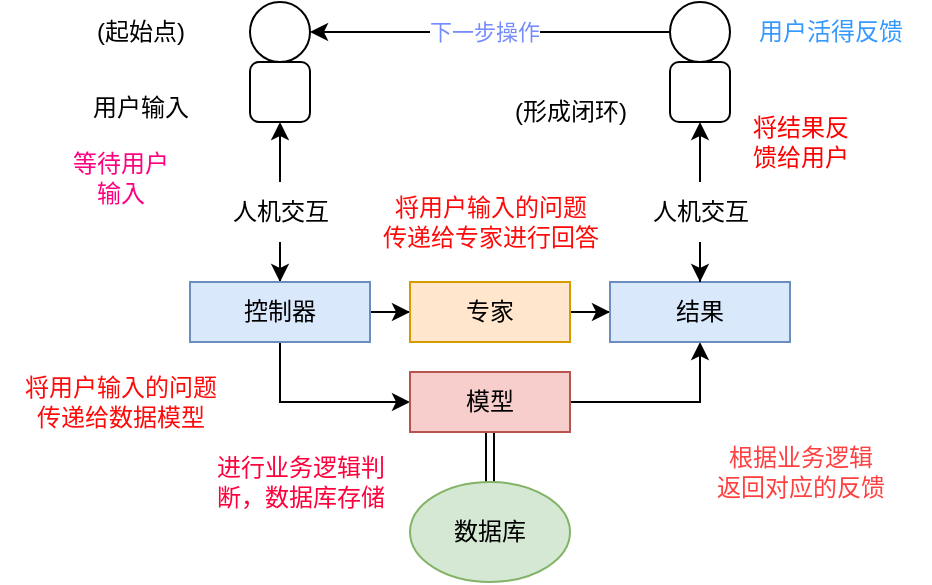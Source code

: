 <mxfile version="24.2.2" type="github">
  <diagram name="第 1 页" id="foCd5hTOZNPRTXriLvis">
    <mxGraphModel dx="724" dy="366" grid="1" gridSize="10" guides="1" tooltips="1" connect="1" arrows="1" fold="1" page="1" pageScale="1" pageWidth="827" pageHeight="1169" math="0" shadow="0">
      <root>
        <mxCell id="0" />
        <mxCell id="1" parent="0" />
        <mxCell id="3OqsS5qcGxlpsq9cNiix-2" value="" style="rounded=1;whiteSpace=wrap;html=1;" vertex="1" parent="1">
          <mxGeometry x="160" y="110" width="30" height="30" as="geometry" />
        </mxCell>
        <mxCell id="3OqsS5qcGxlpsq9cNiix-3" value="" style="ellipse;whiteSpace=wrap;html=1;aspect=fixed;" vertex="1" parent="1">
          <mxGeometry x="160" y="80" width="30" height="30" as="geometry" />
        </mxCell>
        <mxCell id="3OqsS5qcGxlpsq9cNiix-5" value="(起始点)" style="text;html=1;align=center;verticalAlign=middle;resizable=0;points=[];autosize=1;strokeColor=none;fillColor=none;" vertex="1" parent="1">
          <mxGeometry x="70" y="80" width="70" height="30" as="geometry" />
        </mxCell>
        <mxCell id="3OqsS5qcGxlpsq9cNiix-7" value="" style="edgeStyle=orthogonalEdgeStyle;rounded=0;orthogonalLoop=1;jettySize=auto;html=1;" edge="1" parent="1" source="3OqsS5qcGxlpsq9cNiix-6">
          <mxGeometry relative="1" as="geometry">
            <mxPoint x="175" y="140" as="targetPoint" />
          </mxGeometry>
        </mxCell>
        <mxCell id="3OqsS5qcGxlpsq9cNiix-12" value="" style="edgeStyle=orthogonalEdgeStyle;rounded=0;orthogonalLoop=1;jettySize=auto;html=1;" edge="1" parent="1" source="3OqsS5qcGxlpsq9cNiix-6" target="3OqsS5qcGxlpsq9cNiix-9">
          <mxGeometry relative="1" as="geometry" />
        </mxCell>
        <mxCell id="3OqsS5qcGxlpsq9cNiix-6" value="人机交互" style="text;html=1;align=center;verticalAlign=middle;resizable=0;points=[];autosize=1;strokeColor=none;fillColor=none;" vertex="1" parent="1">
          <mxGeometry x="140" y="170" width="70" height="30" as="geometry" />
        </mxCell>
        <mxCell id="3OqsS5qcGxlpsq9cNiix-17" value="" style="edgeStyle=orthogonalEdgeStyle;rounded=0;orthogonalLoop=1;jettySize=auto;html=1;" edge="1" parent="1" source="3OqsS5qcGxlpsq9cNiix-9" target="3OqsS5qcGxlpsq9cNiix-16">
          <mxGeometry relative="1" as="geometry">
            <Array as="points">
              <mxPoint x="175" y="280" />
            </Array>
          </mxGeometry>
        </mxCell>
        <mxCell id="3OqsS5qcGxlpsq9cNiix-20" value="" style="edgeStyle=orthogonalEdgeStyle;rounded=0;orthogonalLoop=1;jettySize=auto;html=1;" edge="1" parent="1" source="3OqsS5qcGxlpsq9cNiix-9" target="3OqsS5qcGxlpsq9cNiix-19">
          <mxGeometry relative="1" as="geometry" />
        </mxCell>
        <mxCell id="3OqsS5qcGxlpsq9cNiix-9" value="控制器" style="whiteSpace=wrap;html=1;fillColor=#dae8fc;strokeColor=#6c8ebf;" vertex="1" parent="1">
          <mxGeometry x="130" y="220" width="90" height="30" as="geometry" />
        </mxCell>
        <mxCell id="3OqsS5qcGxlpsq9cNiix-13" value="用户输入" style="text;html=1;align=center;verticalAlign=middle;resizable=0;points=[];autosize=1;strokeColor=none;fillColor=none;" vertex="1" parent="1">
          <mxGeometry x="70" y="118" width="70" height="30" as="geometry" />
        </mxCell>
        <mxCell id="3OqsS5qcGxlpsq9cNiix-14" value="&lt;font color=&quot;#ff0080&quot;&gt;等待用户&lt;/font&gt;&lt;div&gt;&lt;font color=&quot;#ff0080&quot;&gt;输入&lt;/font&gt;&lt;/div&gt;" style="text;html=1;align=center;verticalAlign=middle;resizable=0;points=[];autosize=1;strokeColor=none;fillColor=none;" vertex="1" parent="1">
          <mxGeometry x="60" y="148" width="70" height="40" as="geometry" />
        </mxCell>
        <mxCell id="3OqsS5qcGxlpsq9cNiix-15" value="&lt;font color=&quot;#ff0a0a&quot;&gt;将用户输入的问题&lt;/font&gt;&lt;div&gt;&lt;font color=&quot;#ff0a0a&quot;&gt;传递给数据模型&lt;/font&gt;&lt;/div&gt;" style="text;html=1;align=center;verticalAlign=middle;resizable=0;points=[];autosize=1;strokeColor=none;fillColor=none;" vertex="1" parent="1">
          <mxGeometry x="35" y="260" width="120" height="40" as="geometry" />
        </mxCell>
        <mxCell id="3OqsS5qcGxlpsq9cNiix-25" value="" style="rounded=0;orthogonalLoop=1;jettySize=auto;html=1;shape=link;" edge="1" parent="1" source="3OqsS5qcGxlpsq9cNiix-22" target="3OqsS5qcGxlpsq9cNiix-16">
          <mxGeometry relative="1" as="geometry" />
        </mxCell>
        <mxCell id="3OqsS5qcGxlpsq9cNiix-30" value="" style="edgeStyle=orthogonalEdgeStyle;rounded=0;orthogonalLoop=1;jettySize=auto;html=1;" edge="1" parent="1" source="3OqsS5qcGxlpsq9cNiix-16" target="3OqsS5qcGxlpsq9cNiix-28">
          <mxGeometry relative="1" as="geometry" />
        </mxCell>
        <mxCell id="3OqsS5qcGxlpsq9cNiix-16" value="模型" style="whiteSpace=wrap;html=1;fillColor=#f8cecc;strokeColor=#b85450;" vertex="1" parent="1">
          <mxGeometry x="240" y="265" width="80" height="30" as="geometry" />
        </mxCell>
        <mxCell id="3OqsS5qcGxlpsq9cNiix-29" value="" style="edgeStyle=orthogonalEdgeStyle;rounded=0;orthogonalLoop=1;jettySize=auto;html=1;" edge="1" parent="1" source="3OqsS5qcGxlpsq9cNiix-19" target="3OqsS5qcGxlpsq9cNiix-28">
          <mxGeometry relative="1" as="geometry" />
        </mxCell>
        <mxCell id="3OqsS5qcGxlpsq9cNiix-19" value="专家" style="whiteSpace=wrap;html=1;fillColor=#ffe6cc;strokeColor=#d79b00;" vertex="1" parent="1">
          <mxGeometry x="240" y="220" width="80" height="30" as="geometry" />
        </mxCell>
        <mxCell id="3OqsS5qcGxlpsq9cNiix-21" value="&lt;font color=&quot;#ff0a0a&quot;&gt;将用户输入的问题&lt;/font&gt;&lt;div&gt;&lt;font color=&quot;#ff0a0a&quot;&gt;传递给专家进行回答&lt;/font&gt;&lt;/div&gt;" style="text;html=1;align=center;verticalAlign=middle;resizable=0;points=[];autosize=1;strokeColor=none;fillColor=none;" vertex="1" parent="1">
          <mxGeometry x="215" y="170" width="130" height="40" as="geometry" />
        </mxCell>
        <mxCell id="3OqsS5qcGxlpsq9cNiix-22" value="数据库" style="ellipse;whiteSpace=wrap;html=1;fillColor=#d5e8d4;strokeColor=#82b366;" vertex="1" parent="1">
          <mxGeometry x="240" y="320" width="80" height="50" as="geometry" />
        </mxCell>
        <mxCell id="3OqsS5qcGxlpsq9cNiix-27" value="&lt;font color=&quot;#ff003c&quot;&gt;进行业务逻辑判&lt;/font&gt;&lt;div&gt;&lt;font color=&quot;#ff003c&quot;&gt;断，数据库存储&lt;/font&gt;&lt;/div&gt;" style="text;html=1;align=center;verticalAlign=middle;resizable=0;points=[];autosize=1;strokeColor=none;fillColor=none;" vertex="1" parent="1">
          <mxGeometry x="130" y="300" width="110" height="40" as="geometry" />
        </mxCell>
        <mxCell id="3OqsS5qcGxlpsq9cNiix-28" value="结果" style="whiteSpace=wrap;html=1;fillColor=#dae8fc;strokeColor=#6c8ebf;" vertex="1" parent="1">
          <mxGeometry x="340" y="220" width="90" height="30" as="geometry" />
        </mxCell>
        <mxCell id="3OqsS5qcGxlpsq9cNiix-31" value="&lt;font color=&quot;#ff4040&quot;&gt;根据业务逻辑&lt;/font&gt;&lt;div&gt;&lt;font color=&quot;#ff4040&quot;&gt;返回对应的反馈&lt;/font&gt;&lt;/div&gt;" style="text;html=1;align=center;verticalAlign=middle;resizable=0;points=[];autosize=1;strokeColor=none;fillColor=none;" vertex="1" parent="1">
          <mxGeometry x="380" y="295" width="110" height="40" as="geometry" />
        </mxCell>
        <mxCell id="3OqsS5qcGxlpsq9cNiix-32" value="" style="rounded=1;whiteSpace=wrap;html=1;" vertex="1" parent="1">
          <mxGeometry x="370" y="110" width="30" height="30" as="geometry" />
        </mxCell>
        <mxCell id="3OqsS5qcGxlpsq9cNiix-39" value="" style="edgeStyle=orthogonalEdgeStyle;rounded=0;orthogonalLoop=1;jettySize=auto;html=1;entryX=1;entryY=0.5;entryDx=0;entryDy=0;" edge="1" parent="1" source="3OqsS5qcGxlpsq9cNiix-33" target="3OqsS5qcGxlpsq9cNiix-3">
          <mxGeometry relative="1" as="geometry">
            <Array as="points">
              <mxPoint x="190" y="95" />
            </Array>
          </mxGeometry>
        </mxCell>
        <mxCell id="3OqsS5qcGxlpsq9cNiix-40" value="&lt;font color=&quot;#758cff&quot;&gt;下一步操作&lt;/font&gt;" style="edgeLabel;html=1;align=center;verticalAlign=middle;resizable=0;points=[];" vertex="1" connectable="0" parent="3OqsS5qcGxlpsq9cNiix-39">
          <mxGeometry x="0.032" relative="1" as="geometry">
            <mxPoint as="offset" />
          </mxGeometry>
        </mxCell>
        <mxCell id="3OqsS5qcGxlpsq9cNiix-33" value="" style="ellipse;whiteSpace=wrap;html=1;aspect=fixed;" vertex="1" parent="1">
          <mxGeometry x="370" y="80" width="30" height="30" as="geometry" />
        </mxCell>
        <mxCell id="3OqsS5qcGxlpsq9cNiix-34" value="(形成闭环)" style="text;html=1;align=center;verticalAlign=middle;resizable=0;points=[];autosize=1;strokeColor=none;fillColor=none;" vertex="1" parent="1">
          <mxGeometry x="280" y="120" width="80" height="30" as="geometry" />
        </mxCell>
        <mxCell id="3OqsS5qcGxlpsq9cNiix-35" value="" style="edgeStyle=orthogonalEdgeStyle;rounded=0;orthogonalLoop=1;jettySize=auto;html=1;" edge="1" parent="1" source="3OqsS5qcGxlpsq9cNiix-36">
          <mxGeometry relative="1" as="geometry">
            <mxPoint x="385" y="140" as="targetPoint" />
          </mxGeometry>
        </mxCell>
        <mxCell id="3OqsS5qcGxlpsq9cNiix-41" value="" style="edgeStyle=orthogonalEdgeStyle;rounded=0;orthogonalLoop=1;jettySize=auto;html=1;entryX=0.5;entryY=0;entryDx=0;entryDy=0;" edge="1" parent="1" source="3OqsS5qcGxlpsq9cNiix-36" target="3OqsS5qcGxlpsq9cNiix-28">
          <mxGeometry relative="1" as="geometry" />
        </mxCell>
        <mxCell id="3OqsS5qcGxlpsq9cNiix-36" value="人机交互" style="text;html=1;align=center;verticalAlign=middle;resizable=0;points=[];autosize=1;strokeColor=none;fillColor=none;" vertex="1" parent="1">
          <mxGeometry x="350" y="170" width="70" height="30" as="geometry" />
        </mxCell>
        <mxCell id="3OqsS5qcGxlpsq9cNiix-42" value="&lt;font color=&quot;#ff0000&quot;&gt;将结果反&lt;/font&gt;&lt;div&gt;&lt;font color=&quot;#ff0000&quot;&gt;馈给用户&lt;/font&gt;&lt;/div&gt;" style="text;html=1;align=center;verticalAlign=middle;resizable=0;points=[];autosize=1;strokeColor=none;fillColor=none;" vertex="1" parent="1">
          <mxGeometry x="400" y="130" width="70" height="40" as="geometry" />
        </mxCell>
        <mxCell id="3OqsS5qcGxlpsq9cNiix-43" value="&lt;font color=&quot;#3399ff&quot;&gt;用户活得反馈&lt;/font&gt;" style="text;html=1;align=center;verticalAlign=middle;resizable=0;points=[];autosize=1;strokeColor=none;fillColor=none;" vertex="1" parent="1">
          <mxGeometry x="400" y="80" width="100" height="30" as="geometry" />
        </mxCell>
      </root>
    </mxGraphModel>
  </diagram>
</mxfile>

